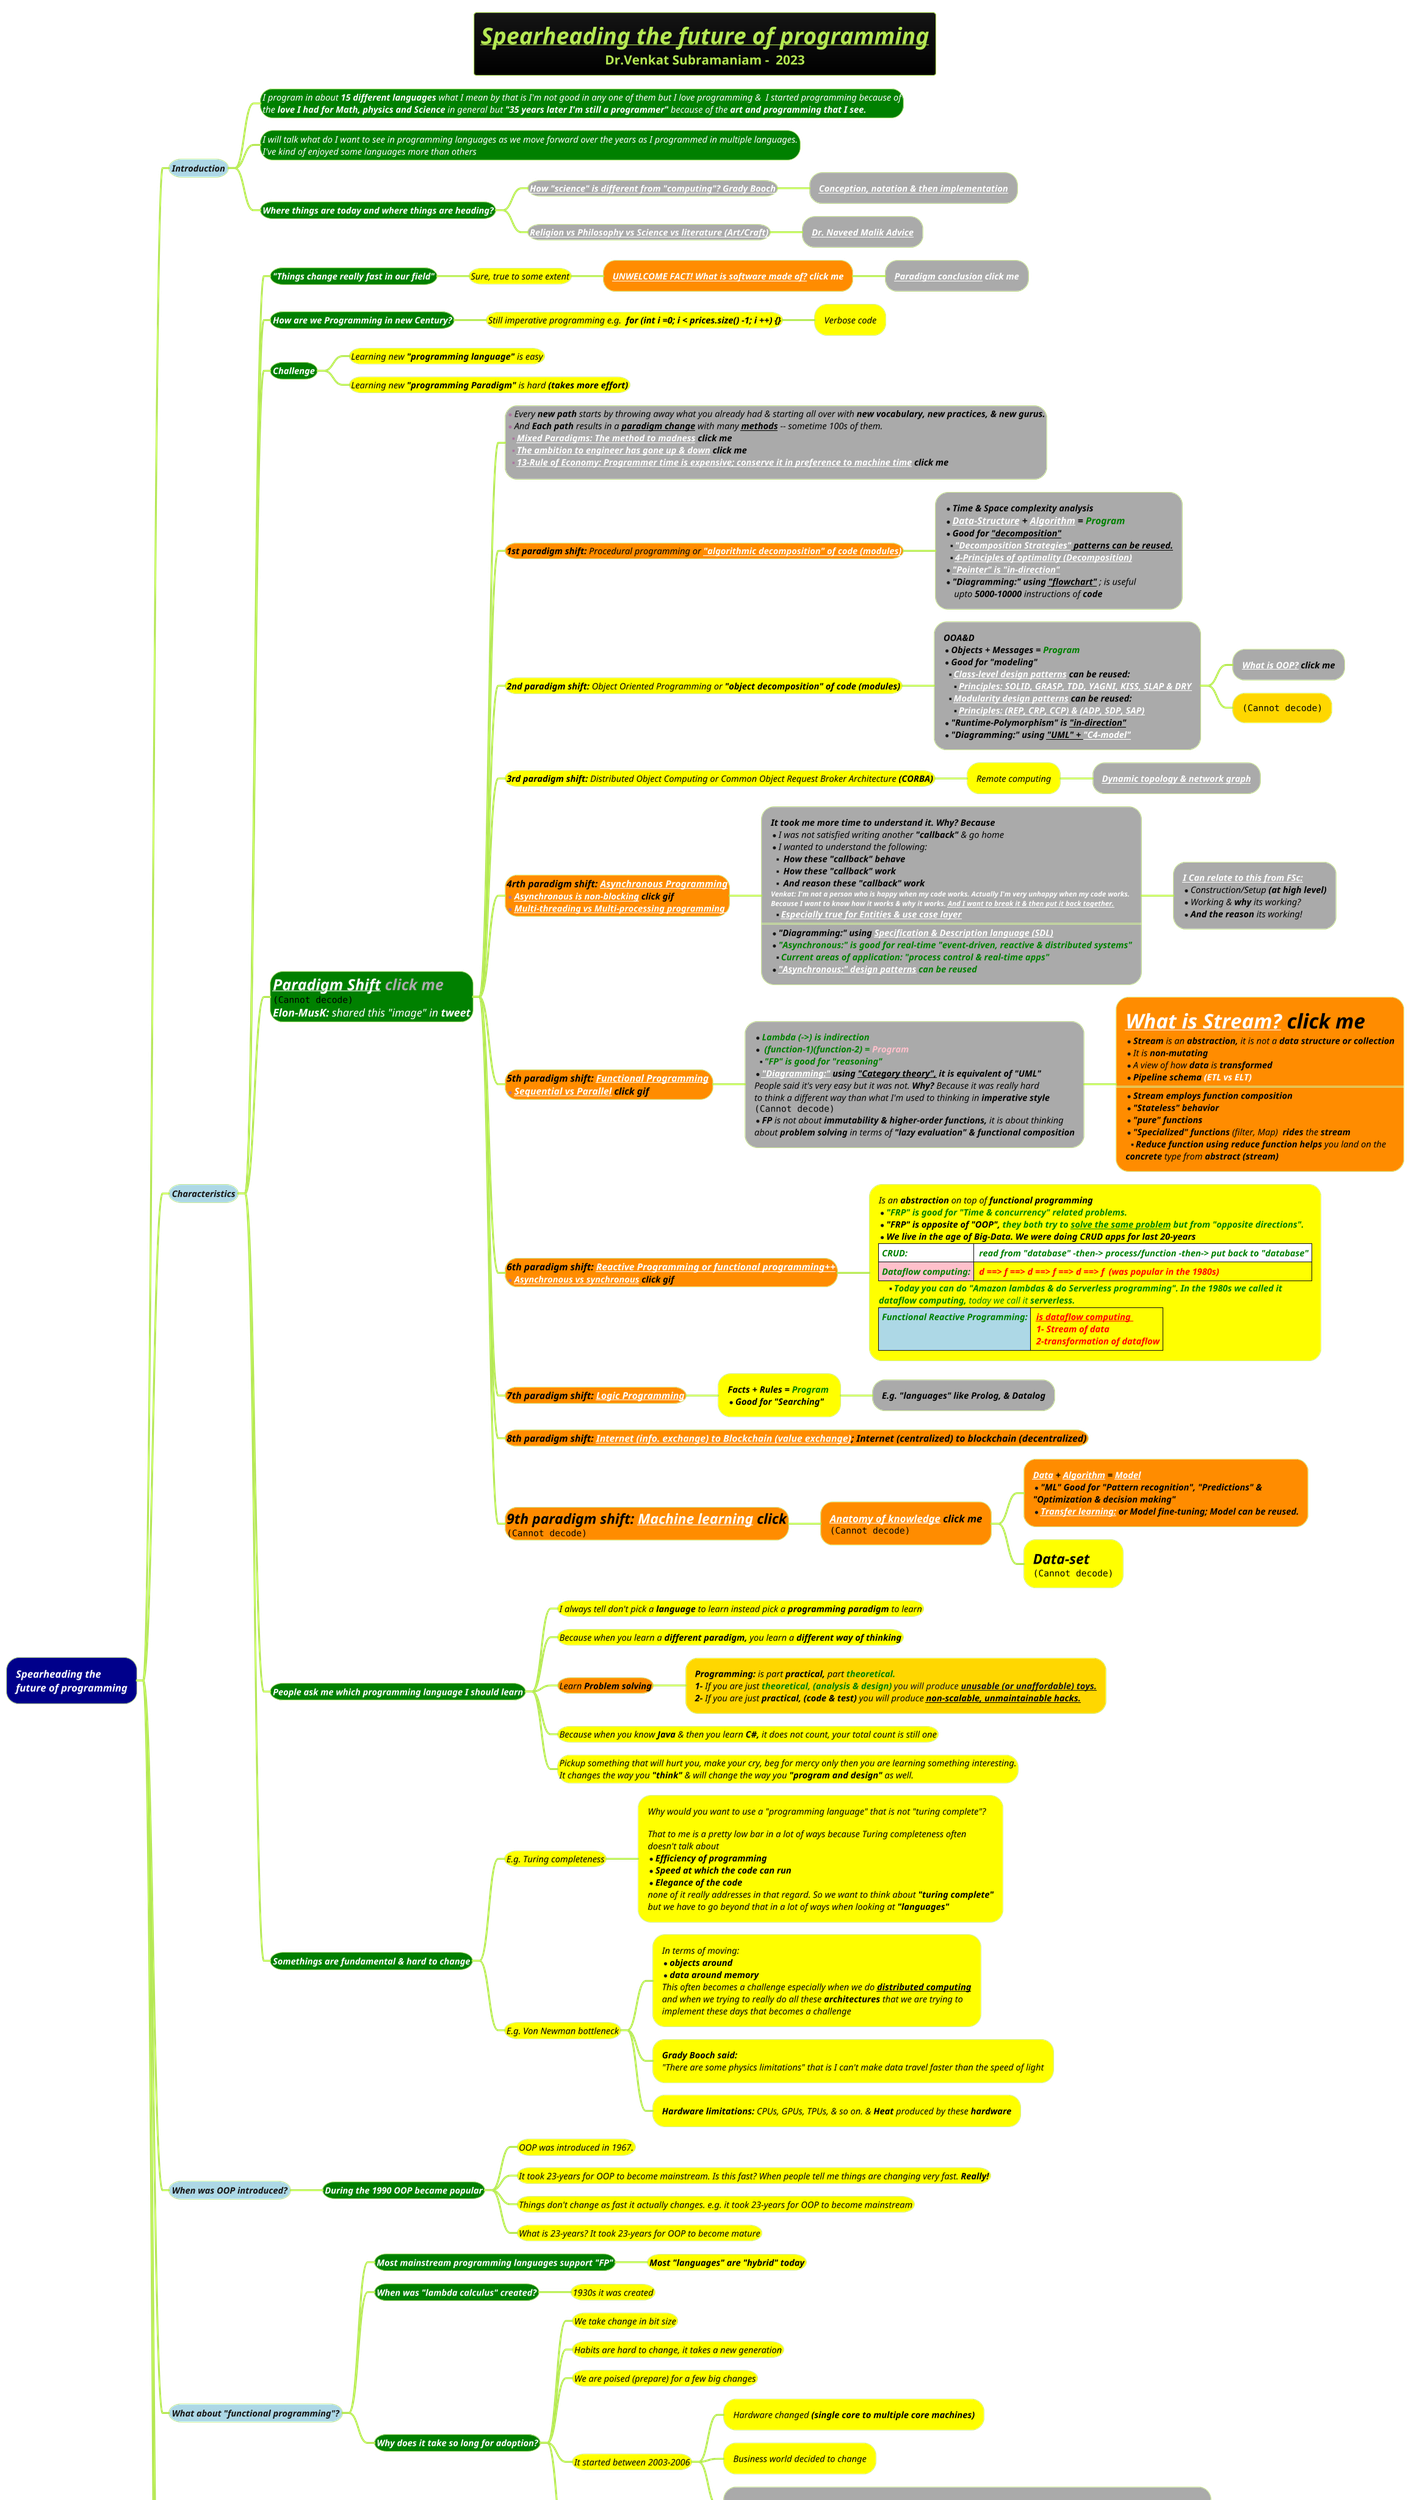 @startmindmap
title =<i><b><u>Spearheading the future of programming \nDr.Venkat Subramaniam -  2023
!theme hacker

*[#darkblue] <color:white><i>Spearheading the \n<color:white><i>future of programming
**[#lightblue] <i><color #blac><size:14>Introduction
***[#green]:<i><color #white><size:14>I program in about **15 different languages** what I mean by that is I'm not good in any one of them but I love programming &  I started programming because of
<i><color #white><size:14>the **love I had for Math, physics and Science** in general but <b>"35 years later I'm still a programmer"</b> because of the <b>art and programming that I see.;
***[#green]:<i><color #white><size:14>I will talk what do I want to see in programming languages as we move forward over the years as I programmed in multiple languages.
<i><color #white><size:14>I've kind of enjoyed some languages more than others;
***[#green] <i><color #white><size:14><b>Where things are today and where things are heading?
****[#a] <i><size:14><b>[[docs/3-programming-languages/Venkat-Subramaniam/images/img_68.png How "science" is different from "computing"? Grady Booch]]
*****[#a] <i><size:14><b><i><size:14><b>[[docs/3-programming-languages/Venkat-Subramaniam/Conception-Notation-and-Implementation.puml Conception, notation & then implementation]]
****[#a] <i><size:14><b>[[docs/3-programming-languages/Venkat-Subramaniam/images/img_69.png Religion vs Philosophy vs Science vs literature (Art/Craft)]]
*****[#a] <i><size:14><b>[[docs/3-programming-languages/Venkat-Subramaniam/images/img_239.png Dr. Naveed Malik Advice]]

**[#lightblue] <i><color #blac><size:14>Characteristics
***[#green] <b><i><color #white><size:14>"Things change really fast in our field"
****[#yellow] <i><color #black><size:14>Sure, true to some extent
*****[#darkorange] <i><color #white><size:14><b>[[docs/3-programming-languages/Venkat-Subramaniam/images/img_60.png UNWELCOME FACT! What is software made of?]] click me
******[#a] <i><color #white><size:14><b>[[docs/3-programming-languages/Venkat-Subramaniam/images/img_106.png Paradigm conclusion]] click me
***[#green] <b><i><color #white><size:14>How are we Programming in new Century?
****[#yellow] <i><color #black><size:14>Still imperative programming e.g. <b> for (int i =0; i < prices.size() -1; i ++) {}
*****[#yellow] <i><color #black><size:14>Verbose code
***[#green] <b><i><color #white><size:14>Challenge
****[#yellow] <i><color #black><size:14>Learning new <b>"programming language"</b> is easy
****[#yellow] <i><color #black><size:14>Learning new <b>"programming Paradigm"</b> is hard <b>(takes more effort)
***[#green] <b><i><color #white><size:24>[[docs/3-programming-languages/Venkat-Subramaniam/images/img_106.png Paradigm Shift]] <color:a>click me \n<img:images/img_40.png>\n<i><color #white><size:17>**Elon-MusK:** shared this "image" in <b>tweet

****[#a]:*<i><color #black><size:14>Every **new path** starts by throwing away what you already had & starting all over with <b>new vocabulary, new practices, & new gurus.
*<i><color #black><size:14>And **Each path** results in a <u>**paradigm change**</u> with many **<u>methods</u>** -- sometime 100s of them.
**<i><color #black><size:14><b>[[docs/3-programming-languages/Venkat-Subramaniam/mixed-paradigms-(the-method-to-madness).puml Mixed Paradigms: The method to madness]] click me
**<i><color #black><size:14><b>[[docs/3-programming-languages/Venkat-Subramaniam/images/img_62.png The ambition to engineer has gone up & down]] click me
**<i><color #black><size:14><b>[[docs/3-programming-languages/Venkat-Subramaniam/Unix-Philosophy.puml 13-Rule of Economy: Programmer time is expensive; conserve it in preference to machine time]] click me
;

****[#darkorange] <i><color #black><size:14><b>1st paradigm shift:</b> Procedural programming or <b>[[docs/3-programming-languages/Venkat-Subramaniam/images/img_54.png "algorithmic decomposition" of code (modules)]]

*****[#a]:*<i><color #black><size:14><b>Time & Space complexity analysis</b>
*<i><color #black><size:15><b>[[docs/3-programming-languages/Venkat-Subramaniam/Goal-of-the-data-structures-is-no-incidental-data-structures.puml Data-Structure]] + [[docs/books/1-books-backlog/data-structure-and-algorithm/Algorithms-Four-Principles-of-optimality.puml Algorithm]] = <color #green>Program</b>
*<i><color #black><size:14><b>Good for <u>"decomposition"</b>
**<i><color #black><size:14><b><u>[[docs/books/1-books-backlog/data-structure-and-algorithm/Algorithm-Design-Strategies.puml "Decomposition Strategies"]] patterns can be reused.
**<i><color #black><size:14><b>[[docs/books/1-books-backlog/data-structure-and-algorithm/Algorithms-Four-Principles-of-optimality.puml 4-Principles of optimality (Decomposition)]] </b>
*<i><color #black><size:14><b>[[docs/3-programming-languages/Venkat-Subramaniam/images/img_72.png "Pointer" is "in-direction"]]
*<i><color #black><size:14><b>"Diagramming:" using <u>"flowchart"</b> ; is useful
<i><color #black><size:14>    upto **5000-10000** instructions of <b>code;

****[#yellow] <i><color #black><size:14><b>2nd paradigm shift:</b> Object Oriented Programming or <b>"object decomposition" of code (modules)
*****[#a]:<i><color #black><size:14><b>OOA&D</b>
*<i><color #black><size:14><b>Objects + Messages = <color #green>Program
*<i><color #black><size:14><b>Good for "modeling"</b>
**<i><color #black><size:14><b>[[docs/3-programming-languages/Venkat-Subramaniam/class-design-patterns.puml Class-level design patterns]] can be reused:
***<i><color #black><size:14><b>[[docs/3-programming-languages/Venkat-Subramaniam/Core-Software-design-principles-for-software-developers.puml Principles: SOLID, GRASP, TDD, YAGNI, KISS, SLAP & DRY]]
**<i><color #black><size:14><b>[[docs/3-programming-languages/Venkat-Subramaniam/modularity-patterns.pdf Modularity design patterns]] can be reused:
***<i><color #black><size:14><b>[[docs/3-programming-languages/class-and-package-level-SOLID-Principles.puml Principles: (REP, CRP, CCP) & (ADP, SDP, SAP)]]
*<i><color #black><size:14><b>"Runtime-Polymorphism" is <u>"in-direction"</b>
*<i><color #black><size:14><b>"Diagramming:" using <u>"UML" + [[docs/3-programming-languages/Venkat-Subramaniam/images/img_93.png "C4-model"]]</b>;
******[#a] <i><color #black><size:14><b>[[docs/3-programming-languages/Venkat-Subramaniam/what-is-OOP.puml What is OOP?]] click me
******[#gold] <i><color #black><size:14><img:images/img_33.png{scale=0.65}>
****[#yellow] <i><color #black><size:14><b>3rd paradigm shift:</b> Distributed Object Computing or Common Object Request Broker Architecture <b>(CORBA)
*****[#yellow] <i><color #black><size:14>Remote computing
******[#a] <i><color #black><size:14><b>[[docs/3-programming-languages/Venkat-Subramaniam/images/img_107.png Dynamic topology & network graph]]
****[#darkorange] <i><color #black><size:15><b>4rth paradigm shift: [[docs/3-programming-languages/Venkat-Subramaniam/Asynchronous-Programming-in-Java-Options-to-Choose-from.puml Asynchronous Programming]]\n*<i><color #black><size:14><b>[[docs/3-programming-languages/Venkat-Subramaniam/gif/synchronous-vs-asynchronous.adoc Asynchronous is non-blocking]] click gif\n*<i><color #black><size:14><b>[[docs/3-programming-languages/Venkat-Subramaniam/gif/Multi-threading-vs-Multi-processing-programming.adoc Multi-threading vs Multi-processing programming ]]
*****[#a]:<i><color #black><size:14><b>It took me more time to understand it. Why? Because</b>
* <color #black><size:14><i>I was not satisfied writing another <b>"callback"</b> & go home
* <color #black><size:14><i>I wanted to understand the following:
** <color #black><size:14><i> <b>How these "callback" behave</b>
** <color #black><size:14><i> <b>How these "callback" work</b>
** <color #black><size:14><i> <b>And reason these "callback" work</b>
<size:11><color #white><i><b>Venkat: I'm not a person who is happy when my code works. Actually I'm very unhappy when my code works.
<size:11><color #white><i><b>Because I want to know how it works & why it works. <u>And I want to break it & then put it back together.
**<size:14><color #white><i><b><u>Especially true for Entities & use case layer
====
* <color #black><size:14><i><b>"Diagramming:" using [[docs/3-programming-languages/Venkat-Subramaniam/Introduction-to-SDL.puml Specification & Description language (SDL)]]
* <color #green><size:14><i><b>"Asynchronous:" is good for real-time "event-driven, reactive & distributed systems"
** <color #green><size:14><i><b>Current areas of application: "process control & real-time apps"
* <color #green><size:14><i><b>[[docs/3-programming-languages/Venkat-Subramaniam/Design-Patterns-in-Asynchronous-Programming.puml "Asynchronous:" design patterns]] can be reused;
******[#a]:<i><color #black><size:14><b>[[docs/3-programming-languages/Venkat-Subramaniam/connection-relation-function.puml I Can relate to this from FSc:]]
*<i><color #black><size:14>Construction/Setup <b>(at high level)
*<i><color #black><size:14>Working & **why** its working?
*<i><color #black><size:14>**And the reason** its working!;


****[#darkorange] <i><color #black><size:15><b>5th paradigm shift: [[docs/3-programming-languages/Venkat-Subramaniam/Imperative-vs-Functional-Which-one-to-Choose.puml Functional Programming]] \n*<i><color #black><size:15><b>[[docs/3-programming-languages/Venkat-Subramaniam/gif/sequential-vs-parallel.adoc Sequential vs Parallel]] click gif
*****[#a]:*<i><color #green><size:14><b>Lambda (->) is indirection
*<i><color #green><size:14><b> (function-1)(function-2) = <color #Pink>Program
**<i><color #green><size:14><b>"FP" is good for "reasoning"
*<i><color #black><size:14><b>[[docs/3-programming-languages/Venkat-Subramaniam/diagramming-in-functional-programming.puml "Diagramming:"]] using <u>"Category theory",</u> it is equivalent of "UML"</b>
<i><color #black><size:14>People said it's very easy but it was not. **Why?** Because it was really hard
<i><color #black><size:14>to think a different way than what I'm used to thinking in <b>imperative style
<img:images/img_29.png{scale=0.39}>
*<i><color #black><size:14>**FP** is not about **immutability & higher-order functions,** it is about thinking
<i><color #black><size:14>about **problem solving** in terms of <b>"lazy evaluation" & functional composition;
******[#darkorange]:<i><color #black><size:32><b>[[docs/3-programming-languages/Venkat-Subramaniam/Streams.puml What is Stream?]] click me
*<i><color #black><size:14>**Stream** is an **abstraction,** it is not a <b>data structure or collection
*<i><color #black><size:14>It is <b>non-mutating
*<i><color #black><size:14>A view of how **data** is <b>transformed
*<i><color #black><size:14><b>Pipeline schema <color #white>(ETL vs ELT)
====
*<i><color #black><size:14><b>Stream employs function composition
*<i><color #black><size:14><b>"Stateless" behavior
*<i><color #black><size:14><b>"pure" functions
*<i><color #black><size:14><b>"Specialized" functions</b> (filter, Map)  **rides** the <b>stream
**<i><color #black><size:14><b>Reduce<b> function using reduce function helps</b> you land on the
<i><color #black><size:14>**concrete** type from <b>abstract (stream);
****[#darkorange] <i><color #black><size:15><b>6th paradigm shift: [[docs/3-programming-languages/Venkat-Subramaniam/Designing-Reactive-Systems.puml Reactive Programming or functional programming++]]\n*<i><color #black><size:14><b>[[docs/3-programming-languages/Venkat-Subramaniam/gif/synchronous-vs-asynchronous.adoc Asynchronous vs synchronous]] click gif
*****[#yellow]:<i><color #black><size:14>Is an <b>abstraction</b> on top of <b>functional programming
*<i><color #green><size:14><b>"FRP" is good for "Time & concurrency" related problems.
*<i><color #black><size:14><b>"FRP" is opposite of "OOP",<color:green> they both try to <u>solve the same problem</u> but from "opposite directions".
*<i><color #black><size:14><b>We live in the age of Big-Data. We were doing CRUD apps for last 20-years
|<#white><i><color #green><size:14><b>CRUD:|<#white><i><color #green><size:14><b> read from "database" -then-> process/function -then-> put back to "database"|
|<#pink><i><color #green><size:14><b>Dataflow computing:|<i><color #green><size:14><b> <color:red>d ==> f ==> d ==> f ==> d ==> f \t(was popular in the 1980s)|
***<i><color #green><size:14><b>Today you can do "Amazon lambdas & do Serverless programming". In the 1980s we called it
<i><color #green><size:14>**dataflow computing,** today we call it <b>serverless.
|<#lightblue><i><color #green><size:14><b>Functional Reactive Programming:|<i><color #green><size:14><b> <color:red><u>is dataflow computing \n<i><color #green><size:14><b> <color:red>1- Stream of data \n<i><color #green><size:14><b> <color:red>2-transformation of dataflow|;
****[#darkorange] <i><color #black><size:15><b>7th paradigm shift: [[docs/3-programming-languages/Venkat-Subramaniam/Logic-Programming.puml Logic Programming]]
*****[#yellow] <i><color #black><size:14><b>Facts + Rules = <color #green>Program</b> \n*<i><color #black><size:14><b>Good for "Searching"
******[#a] <i><color #black><size:14><b>E.g. "languages" like Prolog, & Datalog
****[#darkorange] <i><color #black><size:15><b>8th paradigm shift: [[docs/blockchain/Blockchain-System-Design.puml Internet (info. exchange) to Blockchain (value exchange)]]; Internet (centralized) to blockchain (decentralized)
****[#darkorange] <i><color #black><size:22><b>9th paradigm shift:</b> <b>[[docs/AI-ML-DL-Data-Science-and-BigData/data-science/statistics/professor-leonard-statistics-notes/descriptive-(or-EDA)-statistics/4-machine-learning.puml Machine learning]] click\n<img:images/img_7.png{scale=0.95}>
*****[#darkorange] <i><color #black><size:16><b>[[docs/books/selfanalysis/anatomy-of-knowledge.puml Anatomy of knowledge]] click me\n<img:images/img_8.png{scale=0.60}>
******[#darkorange]:<i><color #black><size:14><b>[[docs/AI-ML-DL-Data-Science-and-BigData/big-data/big-data.puml Data]] + [[docs/AI-ML-DL-Data-Science-and-BigData/machine-learning-ML/Modern-Machine-Learning.puml Algorithm]] = [[docs/AI-ML-DL-Data-Science-and-BigData/machine-learning-ML/machine-learning-basic-terminology.puml Model]]
*<i><color #black><size:14><b>"ML" Good for "Pattern recognition", "Predictions" &
<i><color #black><size:14><b>"Optimization & decision making"
*<i><color #black><size:14><b>[[docs/AI-ML-DL-Data-Science-and-BigData/machine-learning-ML/3-deep-learning-DL/Model-Fine-Tuning.puml Transfer learning:]] or Model fine-tuning; Model can be reused.;
******[#yellow] <i><color #black><size:22><b>Data-set\n<img:images/img_6.png>
***[#green] <b><i><color #white><size:14>People ask me which programming language I should learn
****[#yellow] <i><color #black><size:14>I always tell don't pick a **language** to learn instead pick a **programming paradigm** to learn
****[#yellow] <i><color #black><size:14>Because when you learn a <b>different paradigm,</b> you learn a <b>different way of thinking
****[#darkorange] <i><color #black><size:14>Learn <b>Problem solving
*****[#gold] <i><color #black><size:14>**Programming:** is part **practical,** part <color #green><b>theoretical.\n<i><color #black><size:14>**1-** If you are just <color #green>**theoretical, (analysis & design)**</color> <size:14>you will produce <u><b>unusable (or unaffordable) toys.\n<i><color #black><size:14>**2-** If you are just **practical, (code & test)** you will produce <u><b>non-scalable, unmaintainable hacks.
****[#yellow] <i><color #black><size:14>Because when you know <b>Java</b> & then you learn <b>C#,</b> it does not count, your total count is still one
****[#yellow]:<i><color #black><size:14>Pickup something that will hurt you, make your cry, beg for mercy only then you are learning something interesting.
<i><color #black><size:14>It changes the way you **"think"** & will change the way you **"program and design"** as well.;

***[#green] <b><i><color #white><size:14>Somethings are fundamental & hard to change
****[#yellow] <i><color #black><size:14>E.g. Turing completeness
*****[#yellow]:<i><color #black><size:14>Why would you want to use a "programming language" that is not "turing complete"?

<i><color #black><size:14>That to me is a pretty low bar in a lot of ways because Turing completeness often
<i><color #black><size:14>doesn't talk about
*<i><color #black><size:14><b>Efficiency of programming
*<i><color #black><size:14><b>Speed at which the code can run
*<i><color #black><size:14><b>Elegance of the code
<i><color #black><size:14>none of it really addresses in that regard. So we want to think about <b>"turing complete"
<i><color #black><size:14>but we have to go beyond that in a lot of ways when looking at <b>"languages";
****[#yellow] <i><color #black><size:14>E.g. Von Newman bottleneck
*****[#yellow]:<i><color #black><size:14>In terms of moving:
*<i><color #black><size:14><b>objects around
*<i><color #black><size:14><b>data around memory
<i><color #black><size:14>This often becomes a challenge especially when we do <b><u>distributed computing
<i><color #black><size:14>and when we trying to really do all these <b>architectures</b> that we are trying to
<i><color #black><size:14>implement these days that becomes a challenge;
*****[#yellow] <i><color #black><size:14><b>Grady Booch said: \n<i><color #black><size:14>"There are some physics limitations" that is I can't make data travel faster than the speed of light
*****[#yellow] <i><color #black><size:14><b>Hardware limitations:</b> CPUs, GPUs, TPUs, & so on. & **Heat** produced by these <b>hardware

**[#lightblue] <i><color #blac><size:14>When was OOP introduced?
***[#green] <b><i><color #white><size:14>During the 1990 OOP became popular
****[#yellow] <i><color #black><size:14>OOP was introduced in 1967.
****[#yellow] <i><color #black><size:14>It took 23-years for OOP to become mainstream. Is this fast? When people tell me things are changing very fast. <b>Really!
****[#yellow] <i><color #black><size:14>Things don't change as fast it actually changes. e.g. it took 23-years for OOP to become mainstream
****[#yellow] <i><color #black><size:14>What is 23-years? It took 23-years for OOP to become mature

**[#lightblue] <i><color #blac><size:14>What about "functional programming"?
***[#green] <b><i><color #white><size:14>Most mainstream programming languages support "FP"
****[#yellow] <i><color #black><size:14><b>Most "languages" are "hybrid" today
***[#green] <b><i><color #white><size:14>When was "lambda calculus" created?
****[#yellow] <i><color #black><size:14>1930s it was created
***[#green] <b><i><color #white><size:14>Why does it take so long for adoption?
****[#yellow] <i><color #black><size:14>We take change in bit size
****[#yellow] <i><color #black><size:14>Habits are hard to change, it takes a new generation
****[#yellow] <i><color #black><size:14>We are poised (prepare) for a few big changes
****[#yellow] <i><color #black><size:14>It started between 2003-2006
*****[#yellow] <i><color #black><size:14>Hardware changed <b>(single core to multiple core machines)
*****[#yellow] <i><color #black><size:14>Business world decided to change
*****[#a] <i><color #black><size:22><b>Other factors:</b> Modern demands, <b>[[docs/cloud-computing/Cloud-Native.puml Cloud,]] [[docs/AI-ML-DL-Data-Science-and-BigData/big-data/big-data.puml Big Data]], IoT, [[docs/AI-ML-DL-Data-Science-and-BigData/data-science/statistics/professor-leonard-statistics-notes/descriptive-(or-EDA)-statistics/4-machine-learning.puml ML]], Microservices
****[#yellow] <i><color #black><size:22><b>Some answers:</b>
*****[#darkorange] <b><i><color #black><size:18>[[docs/books/1-books-backlog/DBMS/Designing-Data-Intensive-Applications.puml NoSQL,]] [[docs/AI-ML-DL-Data-Science-and-BigData/Apache-Big-Data-Ecosystem/MapReduce.puml MapReduce,]] [[docs/3-programming-languages/Venkat-Subramaniam/Designing-Reactive-Systems.puml Reactive]]
**[#lightblue] <i>Web
***[#green] <b><i><color #white><size:14>How do we build web-apps?
****[#yellow] <i><color #black><size:14>"Stateless" <b>(Request-Response)
*****[#yellow] <i><color #black><size:14>Poor separation of concern
***[#green] <b><i><color #white><size:14>How do we build moderen web-apps?
****[#yellow] <i><color #black><size:14>"Continuations" <b>(Request-Response)
*****[#yellow] <i><color #black><size:14>Save execution state & return to that point later in time
****[#darkorange] <b><i><color #black><size:14>[[docs/3-programming-languages/Venkat-Subramaniam/Imperative-vs-Functional-Which-one-to-Choose.puml "Languages" should make simple things simpler, hard things manageable]]
****[#yellow] <i><color #black><size:15>Languages must promote <b>higher-level of abstraction, compos-ability, & declarative style
****[#yellow] <i><color #black><size:15><b>Expressive Languages</b> (intuitive to use)
*****[#yellow] <i><color #black><size:15><b>"Expressive code"</b> often leads to better design & extensibility
*****[#yellow] <i><color #black><size:15>Efficiency
******[#yellow] <i><color #black><size:15>It is cute. <b>Cuteness doesn't last very long!\n<img:images/img_9.png{scale=0.8}>
******[#yellow] <i><color #black><size:15>It is cute. <b>Cuteness + Efficiency is highly critical!\n<img:images/img_10.png{scale=0.85}>
******[#gold]:*<size:14><color #black><i>**Functional Programming:** relies on "lazy evaluation" for <b>"efficiency"
*<size:14><color #black><i>**"lazy evaluation"** relies on **"purity of functions"** (immutability) for <b>"correctness"
*<size:14><color #black><i>We need make sure **"lambda" (->)** are <b>"pure"

**<size:14><color #black><i>Pure functions do not have side-effects. They are <b>idempotent.
**<size:14><color #black><i>**Idempotent:** For the same input function always produces same output

<size:14><color #black><i><u><b>Rules of Purity </b>(rule 1 is necessary but not sufficient)
#<size:14><color #black><i> The function does not mutate or change anything that is visible from the outside
#<size:14><color #black><i>The function does not depend on anything from outside that may/possibly change;
*****[#yellow] <i><color #black><size:14><b>Hybrid "languages"</b> can't enforce **(immutability),** so it is on us to take care of that
****[#darkorange] <i><color #black><size:18><b>Asynchronous Programming\n*<i><color #black><size:14><b>[[docs/3-programming-languages/Venkat-Subramaniam/gif/synchronous-vs-asynchronous.adoc Asynchronous is non-blocking]] click gif\n*<i><color #black><size:14><b>[[docs/3-programming-languages/Venkat-Subramaniam/gif/Multi-threading-vs-Multi-processing-programming.adoc Multi-threading vs Multi-processing programming ]]
**[#lightblue] <i><color #blac><size:14>What we should do?
***[#green] <b><i><color #white><size:14>Studies suggest multilingual exposure boosts children's communication skills
***[#green] <b><i><color #white><size:14>The amount of time we need to learn a new concept is inversely proportional to the diverse ideas we 've been exposed to.
***[#green] <b><i><color #white><size:14>So learning different paradigms exposes to different ideas, learning different paradigms exposes to different line of thinking
***[#green] <b><i><color #white><size:11>So the more we think differently the faster we learn to think differently. The less we are exposed to different things the harder it is for us to change when the language we are using changes already
***[#green] <b><i><color #white><size:17>Learn different languages, not to use them all... But to able to adapt to change quickly & easily as the languages we use evolve
@endmindmap
